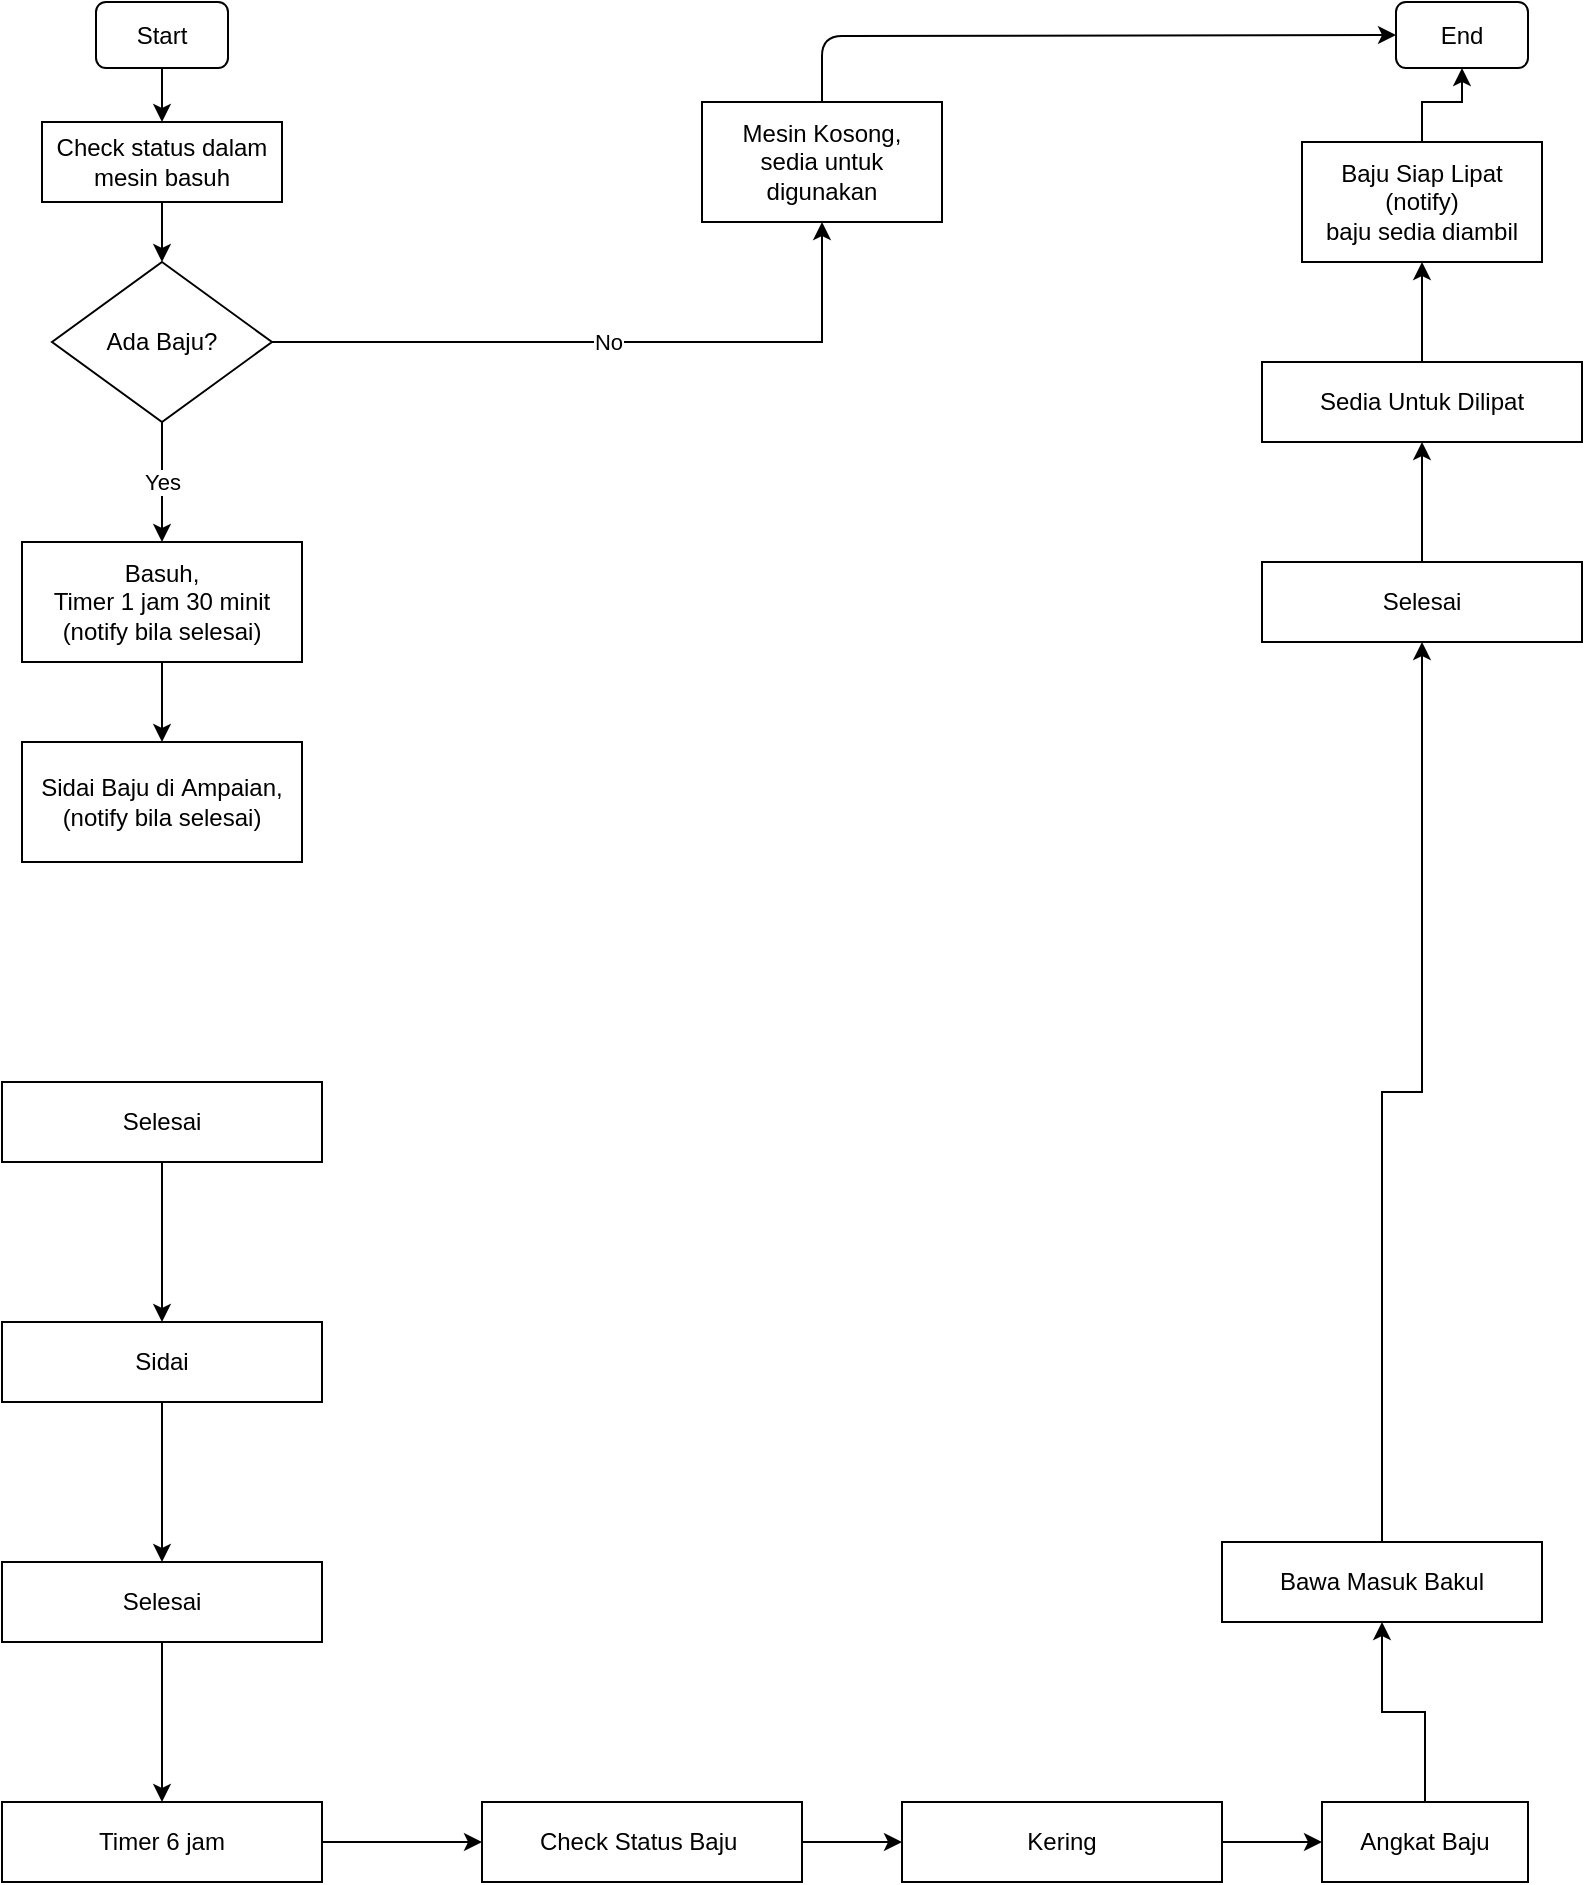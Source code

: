<mxfile version="13.10.6" type="github">
  <diagram id="s7PEEPJIy9o_5e2Pum9e" name="Page-1">
    <mxGraphModel dx="918" dy="495" grid="1" gridSize="10" guides="1" tooltips="1" connect="1" arrows="1" fold="1" page="1" pageScale="1" pageWidth="827" pageHeight="1169" math="0" shadow="0">
      <root>
        <mxCell id="0" />
        <mxCell id="1" parent="0" />
        <mxCell id="jHbEwE0dVUc-BleYFiny-2" value="" style="edgeStyle=orthogonalEdgeStyle;rounded=0;orthogonalLoop=1;jettySize=auto;html=1;" edge="1" parent="1" source="q2Ii8qjP3S2E4ouvrTp5-34" target="jHbEwE0dVUc-BleYFiny-1">
          <mxGeometry relative="1" as="geometry" />
        </mxCell>
        <mxCell id="q2Ii8qjP3S2E4ouvrTp5-34" value="Start" style="rounded=1;whiteSpace=wrap;html=1;" parent="1" vertex="1">
          <mxGeometry x="67" y="20" width="66" height="33" as="geometry" />
        </mxCell>
        <mxCell id="q2Ii8qjP3S2E4ouvrTp5-49" value="End" style="rounded=1;whiteSpace=wrap;html=1;" parent="1" vertex="1">
          <mxGeometry x="717" y="20" width="66" height="33" as="geometry" />
        </mxCell>
        <mxCell id="q2Ii8qjP3S2E4ouvrTp5-52" value="" style="edgeStyle=orthogonalEdgeStyle;rounded=0;orthogonalLoop=1;jettySize=auto;html=1;" parent="1" source="q2Ii8qjP3S2E4ouvrTp5-51" target="q2Ii8qjP3S2E4ouvrTp5-49" edge="1">
          <mxGeometry relative="1" as="geometry" />
        </mxCell>
        <mxCell id="q2Ii8qjP3S2E4ouvrTp5-51" value="Baju Siap Lipat&lt;br&gt;(notify)&lt;br&gt;baju sedia diambil" style="rounded=0;whiteSpace=wrap;html=1;strokeWidth=1;" parent="1" vertex="1">
          <mxGeometry x="670" y="90" width="120" height="60" as="geometry" />
        </mxCell>
        <mxCell id="jHbEwE0dVUc-BleYFiny-32" value="" style="edgeStyle=orthogonalEdgeStyle;rounded=0;orthogonalLoop=1;jettySize=auto;html=1;" edge="1" parent="1" source="jHbEwE0dVUc-BleYFiny-1" target="jHbEwE0dVUc-BleYFiny-31">
          <mxGeometry relative="1" as="geometry" />
        </mxCell>
        <mxCell id="jHbEwE0dVUc-BleYFiny-1" value="Check status dalam mesin basuh" style="rounded=0;whiteSpace=wrap;html=1;strokeWidth=1;" vertex="1" parent="1">
          <mxGeometry x="40" y="80" width="120" height="40" as="geometry" />
        </mxCell>
        <mxCell id="jHbEwE0dVUc-BleYFiny-8" value="" style="edgeStyle=orthogonalEdgeStyle;rounded=0;orthogonalLoop=1;jettySize=auto;html=1;entryX=0.5;entryY=0;entryDx=0;entryDy=0;" edge="1" parent="1" source="jHbEwE0dVUc-BleYFiny-5" target="jHbEwE0dVUc-BleYFiny-47">
          <mxGeometry relative="1" as="geometry">
            <mxPoint x="100" y="400" as="targetPoint" />
          </mxGeometry>
        </mxCell>
        <mxCell id="jHbEwE0dVUc-BleYFiny-5" value="Basuh,&lt;br&gt;Timer 1 jam 30 minit&lt;br&gt;(notify bila selesai)" style="rounded=0;whiteSpace=wrap;html=1;strokeWidth=1;" vertex="1" parent="1">
          <mxGeometry x="30" y="290" width="140" height="60" as="geometry" />
        </mxCell>
        <mxCell id="jHbEwE0dVUc-BleYFiny-12" value="" style="edgeStyle=orthogonalEdgeStyle;rounded=0;orthogonalLoop=1;jettySize=auto;html=1;" edge="1" parent="1" source="jHbEwE0dVUc-BleYFiny-9" target="jHbEwE0dVUc-BleYFiny-11">
          <mxGeometry relative="1" as="geometry" />
        </mxCell>
        <mxCell id="jHbEwE0dVUc-BleYFiny-9" value="Selesai" style="rounded=0;whiteSpace=wrap;html=1;strokeWidth=1;" vertex="1" parent="1">
          <mxGeometry x="20" y="560" width="160" height="40" as="geometry" />
        </mxCell>
        <mxCell id="jHbEwE0dVUc-BleYFiny-14" value="" style="edgeStyle=orthogonalEdgeStyle;rounded=0;orthogonalLoop=1;jettySize=auto;html=1;" edge="1" parent="1" source="jHbEwE0dVUc-BleYFiny-11" target="jHbEwE0dVUc-BleYFiny-13">
          <mxGeometry relative="1" as="geometry" />
        </mxCell>
        <mxCell id="jHbEwE0dVUc-BleYFiny-11" value="Sidai" style="rounded=0;whiteSpace=wrap;html=1;strokeWidth=1;" vertex="1" parent="1">
          <mxGeometry x="20" y="680" width="160" height="40" as="geometry" />
        </mxCell>
        <mxCell id="jHbEwE0dVUc-BleYFiny-16" value="" style="edgeStyle=orthogonalEdgeStyle;rounded=0;orthogonalLoop=1;jettySize=auto;html=1;" edge="1" parent="1" source="jHbEwE0dVUc-BleYFiny-13" target="jHbEwE0dVUc-BleYFiny-15">
          <mxGeometry relative="1" as="geometry" />
        </mxCell>
        <mxCell id="jHbEwE0dVUc-BleYFiny-13" value="Selesai" style="rounded=0;whiteSpace=wrap;html=1;strokeWidth=1;" vertex="1" parent="1">
          <mxGeometry x="20" y="800" width="160" height="40" as="geometry" />
        </mxCell>
        <mxCell id="jHbEwE0dVUc-BleYFiny-18" value="" style="edgeStyle=orthogonalEdgeStyle;rounded=0;orthogonalLoop=1;jettySize=auto;html=1;" edge="1" parent="1" source="jHbEwE0dVUc-BleYFiny-15" target="jHbEwE0dVUc-BleYFiny-17">
          <mxGeometry relative="1" as="geometry" />
        </mxCell>
        <mxCell id="jHbEwE0dVUc-BleYFiny-15" value="Timer 6 jam" style="rounded=0;whiteSpace=wrap;html=1;strokeWidth=1;" vertex="1" parent="1">
          <mxGeometry x="20" y="920" width="160" height="40" as="geometry" />
        </mxCell>
        <mxCell id="jHbEwE0dVUc-BleYFiny-20" value="" style="edgeStyle=orthogonalEdgeStyle;rounded=0;orthogonalLoop=1;jettySize=auto;html=1;" edge="1" parent="1" source="jHbEwE0dVUc-BleYFiny-17" target="jHbEwE0dVUc-BleYFiny-19">
          <mxGeometry relative="1" as="geometry" />
        </mxCell>
        <mxCell id="jHbEwE0dVUc-BleYFiny-17" value="Check Status Baju&amp;nbsp;" style="rounded=0;whiteSpace=wrap;html=1;strokeWidth=1;" vertex="1" parent="1">
          <mxGeometry x="260" y="920" width="160" height="40" as="geometry" />
        </mxCell>
        <mxCell id="jHbEwE0dVUc-BleYFiny-22" value="" style="edgeStyle=orthogonalEdgeStyle;rounded=0;orthogonalLoop=1;jettySize=auto;html=1;" edge="1" parent="1" source="jHbEwE0dVUc-BleYFiny-19" target="jHbEwE0dVUc-BleYFiny-21">
          <mxGeometry relative="1" as="geometry" />
        </mxCell>
        <mxCell id="jHbEwE0dVUc-BleYFiny-19" value="Kering" style="rounded=0;whiteSpace=wrap;html=1;strokeWidth=1;" vertex="1" parent="1">
          <mxGeometry x="470" y="920" width="160" height="40" as="geometry" />
        </mxCell>
        <mxCell id="jHbEwE0dVUc-BleYFiny-24" value="" style="edgeStyle=orthogonalEdgeStyle;rounded=0;orthogonalLoop=1;jettySize=auto;html=1;" edge="1" parent="1" source="jHbEwE0dVUc-BleYFiny-21" target="jHbEwE0dVUc-BleYFiny-23">
          <mxGeometry relative="1" as="geometry" />
        </mxCell>
        <mxCell id="jHbEwE0dVUc-BleYFiny-21" value="Angkat Baju" style="rounded=0;whiteSpace=wrap;html=1;strokeWidth=1;" vertex="1" parent="1">
          <mxGeometry x="680" y="920" width="103" height="40" as="geometry" />
        </mxCell>
        <mxCell id="jHbEwE0dVUc-BleYFiny-26" value="" style="edgeStyle=orthogonalEdgeStyle;rounded=0;orthogonalLoop=1;jettySize=auto;html=1;" edge="1" parent="1" source="jHbEwE0dVUc-BleYFiny-23" target="jHbEwE0dVUc-BleYFiny-25">
          <mxGeometry relative="1" as="geometry" />
        </mxCell>
        <mxCell id="jHbEwE0dVUc-BleYFiny-23" value="Bawa Masuk Bakul" style="rounded=0;whiteSpace=wrap;html=1;strokeWidth=1;" vertex="1" parent="1">
          <mxGeometry x="630" y="790" width="160" height="40" as="geometry" />
        </mxCell>
        <mxCell id="jHbEwE0dVUc-BleYFiny-28" value="" style="edgeStyle=orthogonalEdgeStyle;rounded=0;orthogonalLoop=1;jettySize=auto;html=1;" edge="1" parent="1" source="jHbEwE0dVUc-BleYFiny-25" target="jHbEwE0dVUc-BleYFiny-27">
          <mxGeometry relative="1" as="geometry" />
        </mxCell>
        <mxCell id="jHbEwE0dVUc-BleYFiny-25" value="Selesai" style="rounded=0;whiteSpace=wrap;html=1;strokeWidth=1;" vertex="1" parent="1">
          <mxGeometry x="650" y="300" width="160" height="40" as="geometry" />
        </mxCell>
        <mxCell id="jHbEwE0dVUc-BleYFiny-29" value="" style="edgeStyle=orthogonalEdgeStyle;rounded=0;orthogonalLoop=1;jettySize=auto;html=1;" edge="1" parent="1" source="jHbEwE0dVUc-BleYFiny-27" target="q2Ii8qjP3S2E4ouvrTp5-51">
          <mxGeometry relative="1" as="geometry" />
        </mxCell>
        <mxCell id="jHbEwE0dVUc-BleYFiny-27" value="Sedia Untuk Dilipat" style="rounded=0;whiteSpace=wrap;html=1;strokeWidth=1;" vertex="1" parent="1">
          <mxGeometry x="650" y="200" width="160" height="40" as="geometry" />
        </mxCell>
        <mxCell id="jHbEwE0dVUc-BleYFiny-35" value="No" style="edgeStyle=orthogonalEdgeStyle;rounded=0;orthogonalLoop=1;jettySize=auto;html=1;" edge="1" parent="1" source="jHbEwE0dVUc-BleYFiny-31" target="jHbEwE0dVUc-BleYFiny-34">
          <mxGeometry relative="1" as="geometry" />
        </mxCell>
        <mxCell id="jHbEwE0dVUc-BleYFiny-43" value="Yes" style="edgeStyle=none;rounded=0;orthogonalLoop=1;jettySize=auto;html=1;" edge="1" parent="1" source="jHbEwE0dVUc-BleYFiny-31" target="jHbEwE0dVUc-BleYFiny-5">
          <mxGeometry relative="1" as="geometry" />
        </mxCell>
        <mxCell id="jHbEwE0dVUc-BleYFiny-31" value="Ada Baju?" style="rhombus;whiteSpace=wrap;html=1;rounded=0;strokeWidth=1;" vertex="1" parent="1">
          <mxGeometry x="45" y="150" width="110" height="80" as="geometry" />
        </mxCell>
        <mxCell id="jHbEwE0dVUc-BleYFiny-34" value="Mesin Kosong,&lt;br&gt;sedia untuk digunakan" style="whiteSpace=wrap;html=1;rounded=0;strokeWidth=1;" vertex="1" parent="1">
          <mxGeometry x="370" y="70" width="120" height="60" as="geometry" />
        </mxCell>
        <mxCell id="jHbEwE0dVUc-BleYFiny-42" value="" style="endArrow=classic;html=1;exitX=0.5;exitY=0;exitDx=0;exitDy=0;entryX=0;entryY=0.5;entryDx=0;entryDy=0;" edge="1" parent="1" source="jHbEwE0dVUc-BleYFiny-34" target="q2Ii8qjP3S2E4ouvrTp5-49">
          <mxGeometry width="50" height="50" relative="1" as="geometry">
            <mxPoint x="230" y="130" as="sourcePoint" />
            <mxPoint x="280" y="80" as="targetPoint" />
            <Array as="points">
              <mxPoint x="430" y="37" />
            </Array>
          </mxGeometry>
        </mxCell>
        <mxCell id="jHbEwE0dVUc-BleYFiny-47" value="Sidai Baju di&amp;nbsp;Ampaian,&lt;br&gt;(notify bila selesai)" style="rounded=0;whiteSpace=wrap;html=1;strokeWidth=1;" vertex="1" parent="1">
          <mxGeometry x="30" y="390" width="140" height="60" as="geometry" />
        </mxCell>
      </root>
    </mxGraphModel>
  </diagram>
</mxfile>
